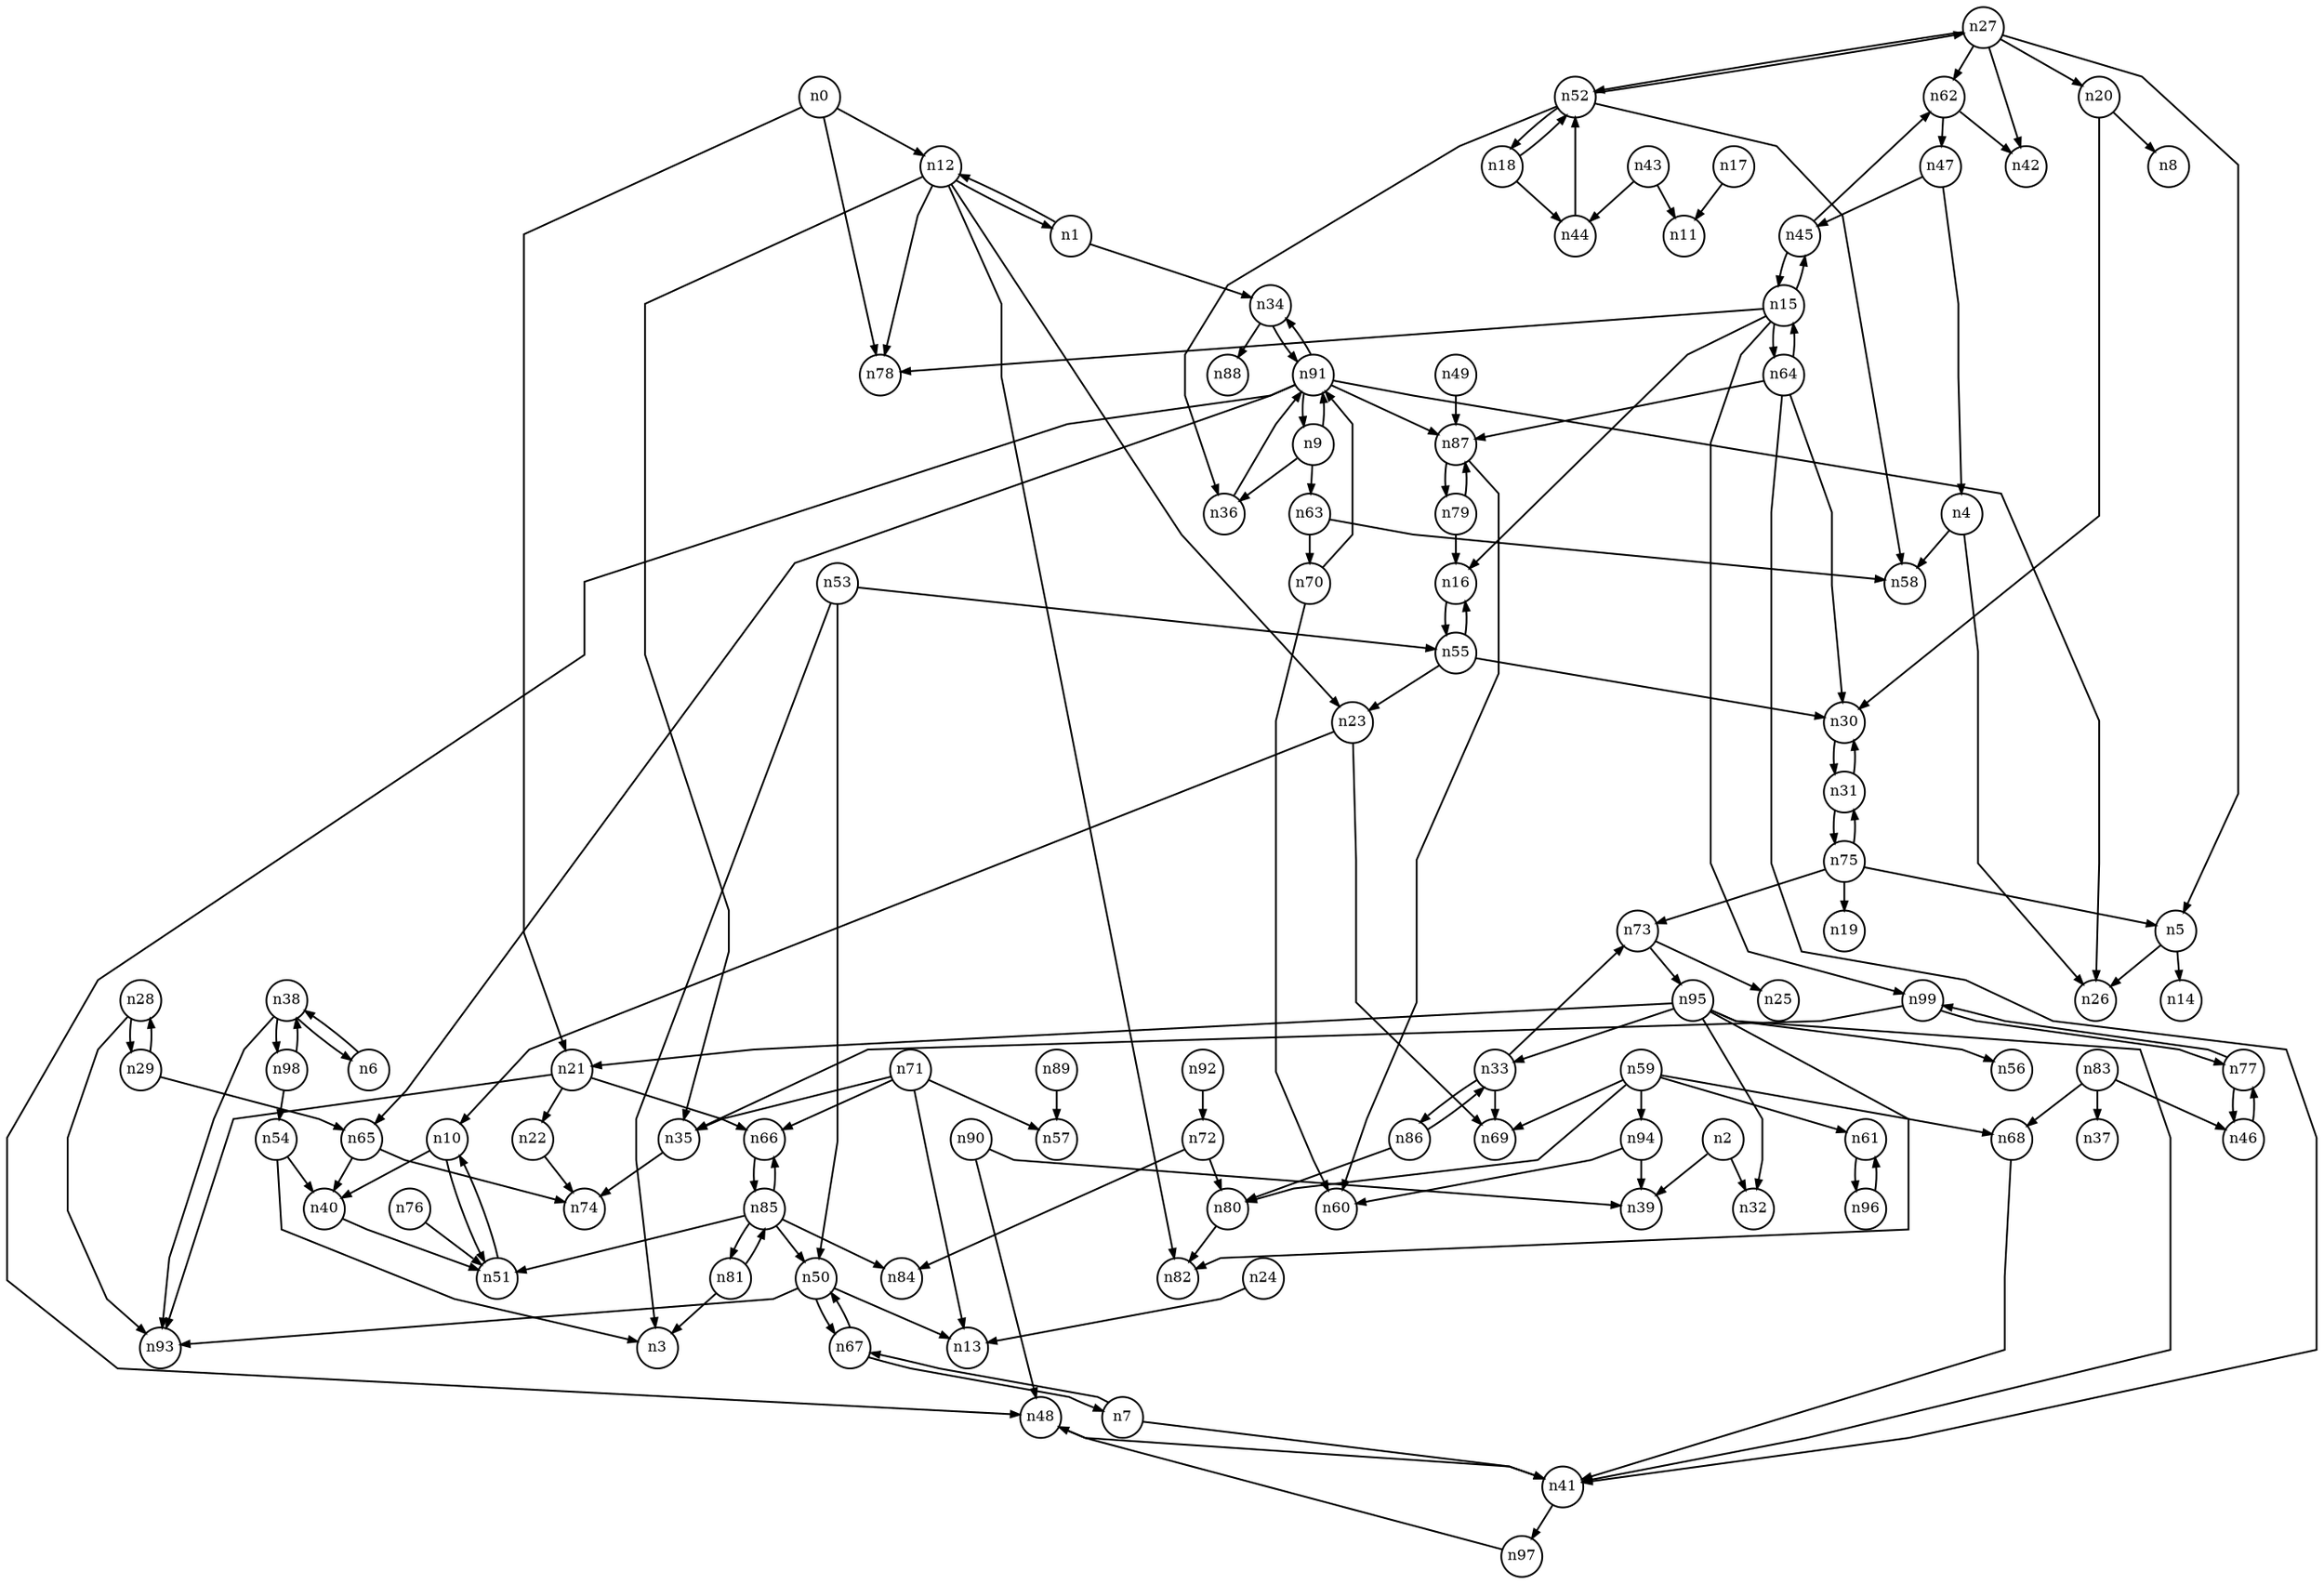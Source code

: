 digraph G{
splines=polyline;
ranksep=0.22;
nodesep=0.22;
nodesize=0.32;
fontsize=8
edge [arrowsize=0.5]
node [fontsize=8 shape=circle width=0.32 fixedsize=shape];

n12 -> n23
n12 -> n35
n12 -> n78
n12 -> n82
n12 -> n1
n0 -> n12
n0 -> n21
n0 -> n78
n21 -> n22
n21 -> n66
n21 -> n93
n1 -> n12
n1 -> n34
n34 -> n88
n34 -> n91
n2 -> n32
n2 -> n39
n4 -> n26
n4 -> n58
n5 -> n14
n5 -> n26
n41 -> n97
n7 -> n41
n7 -> n67
n36 -> n91
n9 -> n36
n9 -> n63
n9 -> n91
n63 -> n58
n63 -> n70
n40 -> n51
n10 -> n40
n10 -> n51
n23 -> n10
n23 -> n69
n35 -> n74
n16 -> n55
n15 -> n16
n15 -> n45
n15 -> n64
n15 -> n78
n15 -> n99
n45 -> n62
n45 -> n15
n64 -> n30
n64 -> n41
n64 -> n87
n64 -> n15
n99 -> n35
n99 -> n77
n17 -> n11
n44 -> n52
n18 -> n44
n18 -> n52
n20 -> n8
n20 -> n30
n30 -> n31
n22 -> n74
n66 -> n85
n24 -> n13
n27 -> n5
n27 -> n20
n27 -> n42
n27 -> n62
n27 -> n52
n62 -> n42
n62 -> n47
n28 -> n93
n28 -> n29
n29 -> n28
n29 -> n65
n65 -> n40
n65 -> n74
n31 -> n30
n31 -> n75
n33 -> n69
n33 -> n73
n33 -> n86
n73 -> n25
n73 -> n95
n86 -> n80
n86 -> n33
n6 -> n38
n38 -> n6
n38 -> n93
n38 -> n98
n98 -> n54
n98 -> n38
n43 -> n11
n43 -> n44
n77 -> n99
n77 -> n46
n46 -> n77
n47 -> n4
n47 -> n45
n48 -> n41
n87 -> n60
n87 -> n79
n49 -> n87
n50 -> n13
n50 -> n93
n50 -> n67
n51 -> n10
n52 -> n18
n52 -> n27
n52 -> n36
n52 -> n58
n53 -> n3
n53 -> n50
n53 -> n55
n55 -> n16
n55 -> n23
n55 -> n30
n54 -> n3
n54 -> n40
n61 -> n96
n59 -> n61
n59 -> n68
n59 -> n69
n59 -> n80
n59 -> n94
n68 -> n41
n80 -> n82
n94 -> n39
n94 -> n60
n70 -> n60
n70 -> n91
n67 -> n7
n67 -> n50
n71 -> n13
n71 -> n35
n71 -> n57
n71 -> n66
n72 -> n80
n72 -> n84
n75 -> n5
n75 -> n19
n75 -> n31
n75 -> n73
n76 -> n51
n79 -> n16
n79 -> n87
n81 -> n3
n81 -> n85
n83 -> n37
n83 -> n46
n83 -> n68
n85 -> n50
n85 -> n51
n85 -> n66
n85 -> n81
n85 -> n84
n89 -> n57
n90 -> n39
n90 -> n48
n91 -> n9
n91 -> n26
n91 -> n34
n91 -> n48
n91 -> n65
n91 -> n87
n92 -> n72
n95 -> n21
n95 -> n32
n95 -> n33
n95 -> n41
n95 -> n56
n95 -> n82
n96 -> n61
n97 -> n48
}
